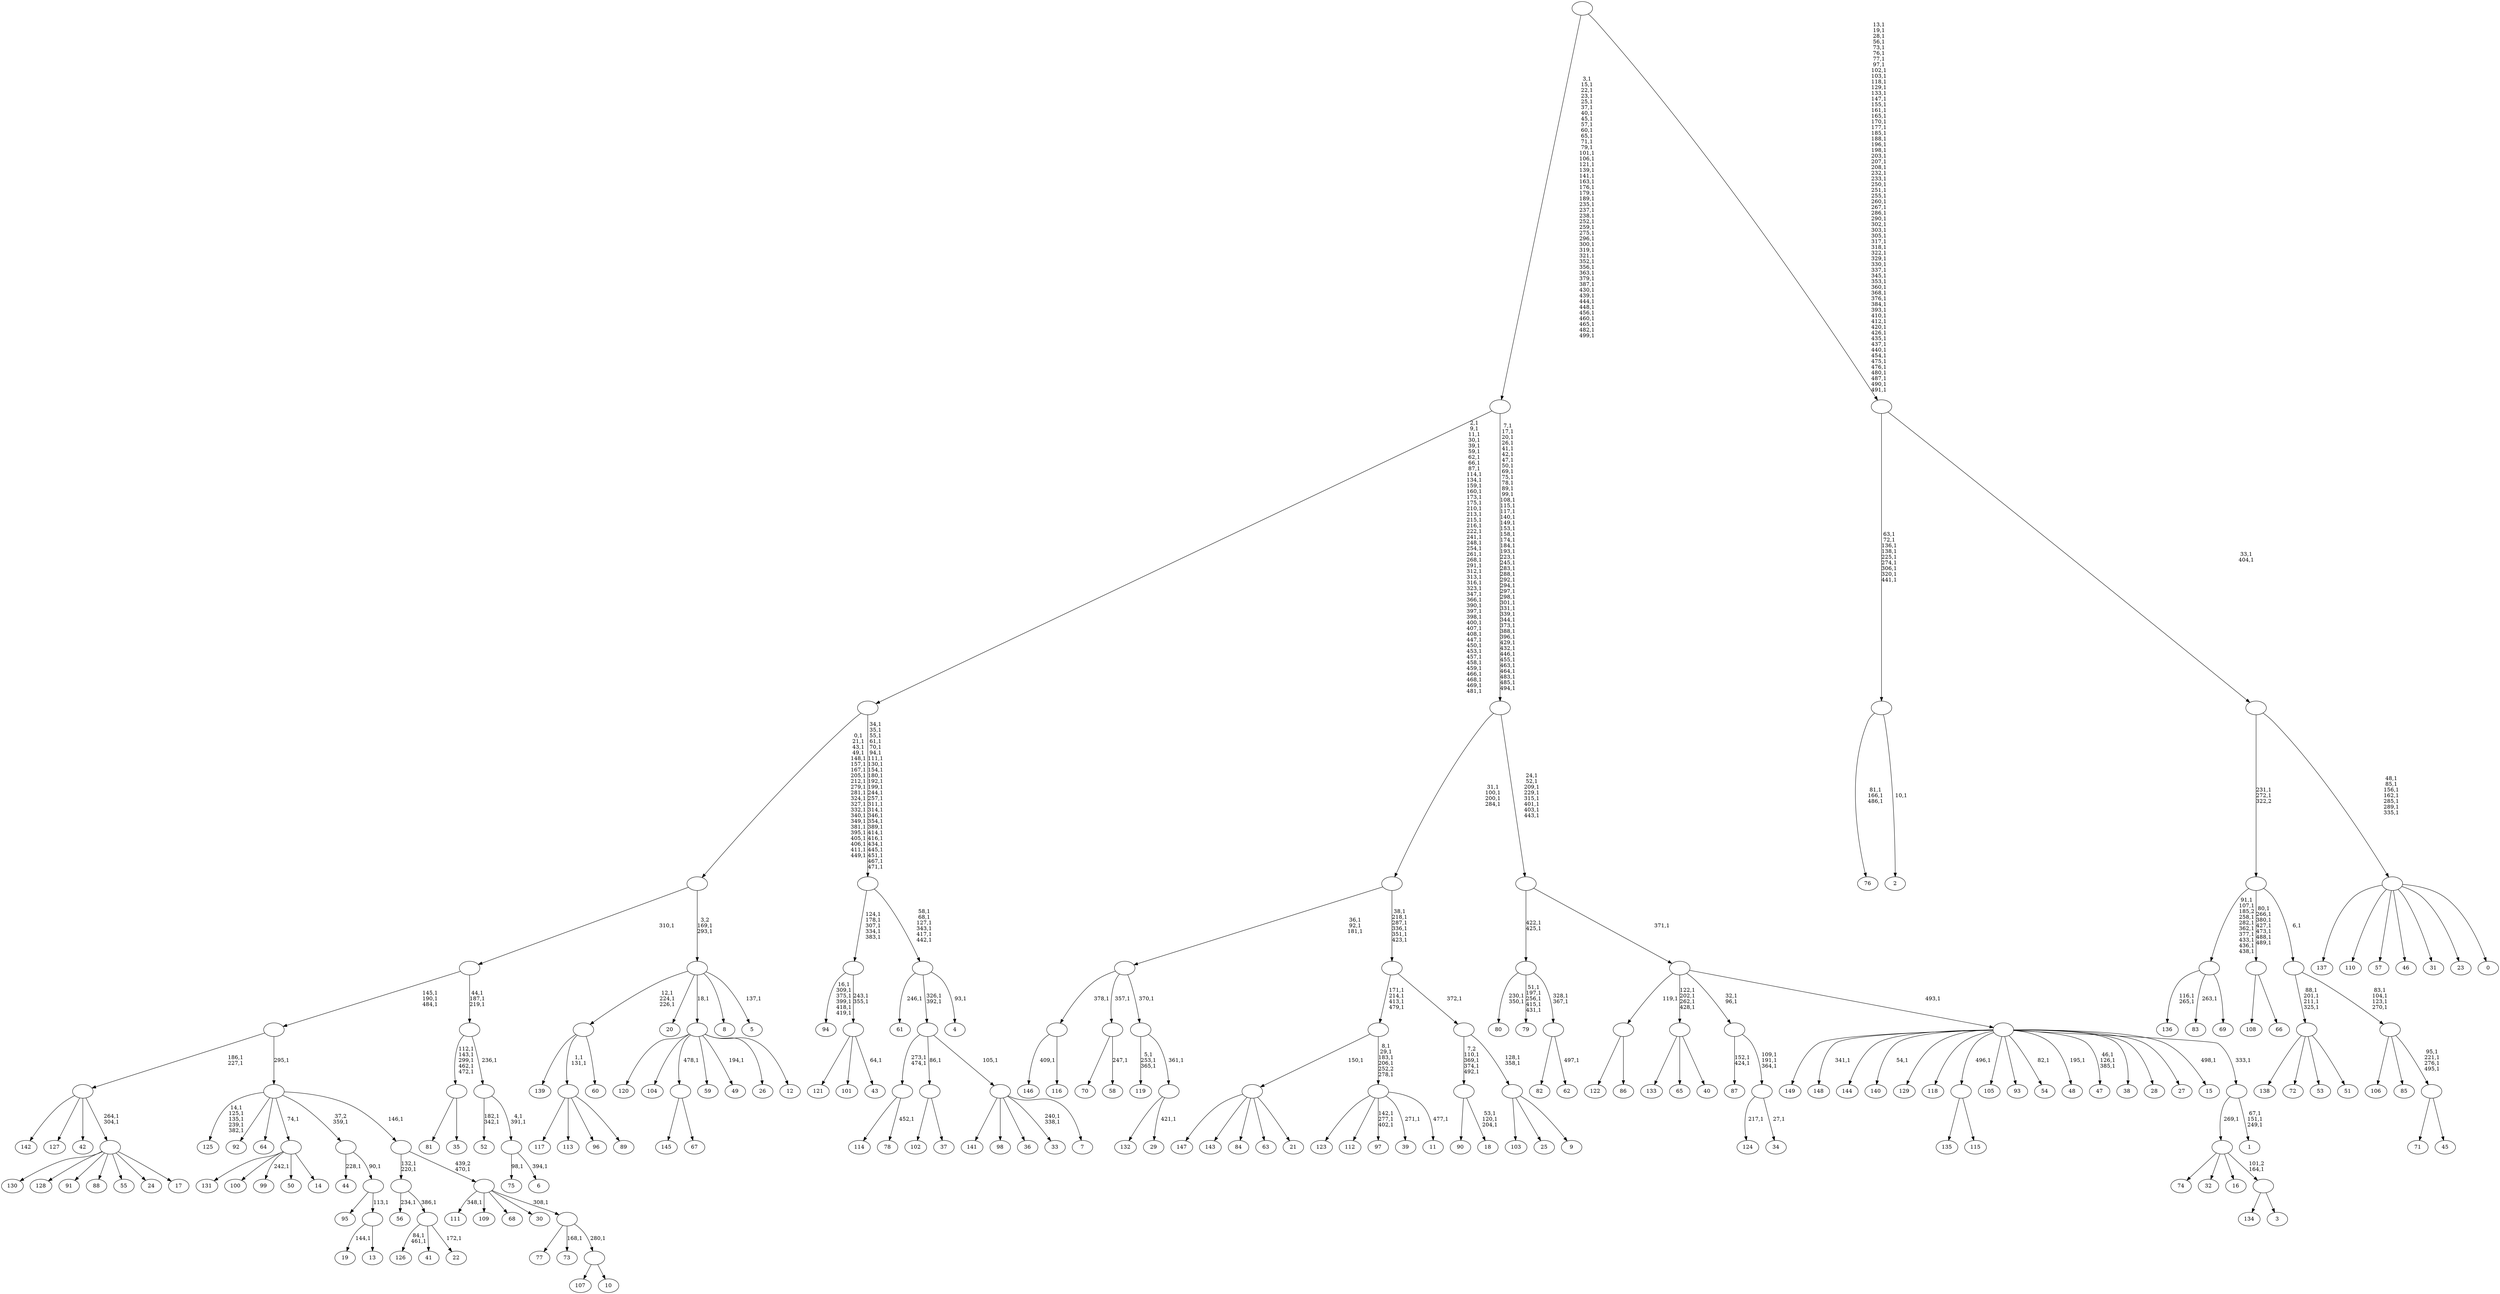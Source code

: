 digraph T {
	650 [label="149"]
	649 [label="148"]
	647 [label="147"]
	646 [label="146"]
	644 [label="145"]
	643 [label="144"]
	642 [label="143"]
	641 [label="142"]
	640 [label="141"]
	639 [label="140"]
	637 [label="139"]
	636 [label="138"]
	635 [label="137"]
	634 [label="136"]
	631 [label="135"]
	630 [label="134"]
	629 [label="133"]
	628 [label="132"]
	627 [label="131"]
	626 [label="130"]
	625 [label="129"]
	624 [label="128"]
	623 [label="127"]
	622 [label="126"]
	619 [label="125"]
	613 [label="124"]
	611 [label="123"]
	610 [label="122"]
	609 [label="121"]
	608 [label="120"]
	607 [label="119"]
	603 [label="118"]
	602 [label="117"]
	601 [label="116"]
	600 [label=""]
	599 [label="115"]
	598 [label=""]
	597 [label="114"]
	596 [label="113"]
	595 [label="112"]
	594 [label="111"]
	592 [label="110"]
	591 [label="109"]
	590 [label="108"]
	589 [label="107"]
	588 [label="106"]
	587 [label="105"]
	586 [label="104"]
	585 [label="103"]
	584 [label="102"]
	583 [label="101"]
	582 [label="100"]
	581 [label="99"]
	579 [label="98"]
	578 [label="97"]
	574 [label="96"]
	573 [label="95"]
	572 [label="94"]
	565 [label="93"]
	564 [label="92"]
	563 [label="91"]
	562 [label="90"]
	561 [label="89"]
	560 [label=""]
	558 [label="88"]
	557 [label="87"]
	554 [label="86"]
	553 [label=""]
	552 [label="85"]
	551 [label="84"]
	550 [label="83"]
	548 [label="82"]
	547 [label="81"]
	546 [label="80"]
	543 [label="79"]
	537 [label="78"]
	535 [label=""]
	533 [label="77"]
	532 [label="76"]
	528 [label="75"]
	526 [label="74"]
	525 [label="73"]
	523 [label="72"]
	522 [label="71"]
	521 [label="70"]
	520 [label="69"]
	519 [label=""]
	510 [label="68"]
	509 [label="67"]
	508 [label=""]
	507 [label="66"]
	506 [label=""]
	499 [label="65"]
	498 [label="64"]
	497 [label="63"]
	496 [label="62"]
	494 [label=""]
	492 [label=""]
	490 [label="61"]
	488 [label="60"]
	487 [label=""]
	484 [label="59"]
	483 [label="58"]
	481 [label=""]
	480 [label="57"]
	479 [label="56"]
	477 [label="55"]
	476 [label="54"]
	474 [label="53"]
	473 [label="52"]
	470 [label="51"]
	469 [label=""]
	465 [label="50"]
	464 [label="49"]
	462 [label="48"]
	460 [label="47"]
	456 [label="46"]
	455 [label="45"]
	454 [label=""]
	450 [label=""]
	446 [label=""]
	445 [label=""]
	443 [label="44"]
	441 [label="43"]
	439 [label=""]
	437 [label=""]
	432 [label="42"]
	431 [label="41"]
	430 [label="40"]
	429 [label=""]
	425 [label="39"]
	423 [label="38"]
	422 [label="37"]
	421 [label=""]
	420 [label="36"]
	419 [label="35"]
	418 [label=""]
	413 [label="34"]
	411 [label=""]
	408 [label=""]
	406 [label="33"]
	403 [label="32"]
	402 [label="31"]
	401 [label="30"]
	400 [label="29"]
	398 [label=""]
	397 [label=""]
	396 [label=""]
	393 [label="28"]
	392 [label="27"]
	391 [label="26"]
	390 [label="25"]
	389 [label="24"]
	388 [label="23"]
	387 [label="22"]
	385 [label=""]
	384 [label=""]
	382 [label="21"]
	381 [label=""]
	380 [label="20"]
	379 [label="19"]
	377 [label="18"]
	373 [label=""]
	369 [label="17"]
	368 [label=""]
	366 [label=""]
	364 [label="16"]
	363 [label="15"]
	361 [label="14"]
	360 [label=""]
	359 [label="13"]
	358 [label=""]
	357 [label=""]
	356 [label=""]
	355 [label="12"]
	354 [label=""]
	353 [label="11"]
	351 [label=""]
	346 [label=""]
	342 [label="10"]
	341 [label=""]
	340 [label=""]
	339 [label=""]
	338 [label=""]
	337 [label=""]
	336 [label=""]
	333 [label="9"]
	332 [label=""]
	330 [label=""]
	329 [label=""]
	323 [label=""]
	319 [label="8"]
	318 [label="7"]
	317 [label=""]
	316 [label=""]
	314 [label="6"]
	312 [label=""]
	310 [label=""]
	309 [label=""]
	306 [label=""]
	305 [label="5"]
	303 [label=""]
	301 [label=""]
	279 [label="4"]
	277 [label=""]
	271 [label=""]
	245 [label=""]
	197 [label="3"]
	196 [label=""]
	195 [label=""]
	194 [label="2"]
	192 [label=""]
	183 [label="1"]
	179 [label=""]
	178 [label=""]
	177 [label=""]
	176 [label=""]
	168 [label=""]
	121 [label=""]
	75 [label="0"]
	74 [label=""]
	67 [label=""]
	65 [label=""]
	0 [label=""]
	600 -> 646 [label="409,1"]
	600 -> 601 [label=""]
	598 -> 631 [label=""]
	598 -> 599 [label=""]
	560 -> 602 [label=""]
	560 -> 596 [label=""]
	560 -> 574 [label=""]
	560 -> 561 [label=""]
	553 -> 610 [label=""]
	553 -> 554 [label=""]
	535 -> 537 [label="452,1"]
	535 -> 597 [label=""]
	519 -> 550 [label="263,1"]
	519 -> 634 [label="116,1\n265,1"]
	519 -> 520 [label=""]
	508 -> 644 [label=""]
	508 -> 509 [label=""]
	506 -> 590 [label=""]
	506 -> 507 [label=""]
	494 -> 496 [label="497,1"]
	494 -> 548 [label=""]
	492 -> 494 [label="328,1\n367,1"]
	492 -> 543 [label="51,1\n197,1\n256,1\n415,1\n431,1"]
	492 -> 546 [label="230,1\n350,1"]
	487 -> 560 [label="1,1\n131,1"]
	487 -> 637 [label=""]
	487 -> 488 [label=""]
	481 -> 483 [label="247,1"]
	481 -> 521 [label=""]
	469 -> 636 [label=""]
	469 -> 523 [label=""]
	469 -> 474 [label=""]
	469 -> 470 [label=""]
	454 -> 522 [label=""]
	454 -> 455 [label=""]
	450 -> 454 [label="95,1\n221,1\n276,1\n495,1"]
	450 -> 588 [label=""]
	450 -> 552 [label=""]
	446 -> 450 [label="83,1\n104,1\n123,1\n270,1"]
	446 -> 469 [label="88,1\n201,1\n211,1\n325,1"]
	445 -> 506 [label="80,1\n266,1\n380,1\n427,1\n473,1\n488,1\n489,1"]
	445 -> 519 [label="91,1\n107,1\n185,2\n258,1\n282,1\n362,1\n377,1\n433,1\n436,1\n438,1"]
	445 -> 446 [label="6,1"]
	439 -> 441 [label="64,1"]
	439 -> 609 [label=""]
	439 -> 583 [label=""]
	437 -> 439 [label="243,1\n355,1"]
	437 -> 572 [label="16,1\n309,1\n375,1\n399,1\n418,1\n419,1"]
	429 -> 629 [label=""]
	429 -> 499 [label=""]
	429 -> 430 [label=""]
	421 -> 584 [label=""]
	421 -> 422 [label=""]
	418 -> 547 [label=""]
	418 -> 419 [label=""]
	411 -> 413 [label="27,1"]
	411 -> 613 [label="217,1"]
	408 -> 411 [label="109,1\n191,1\n364,1"]
	408 -> 557 [label="152,1\n424,1"]
	398 -> 400 [label="421,1"]
	398 -> 628 [label=""]
	397 -> 607 [label="5,1\n253,1\n365,1"]
	397 -> 398 [label="361,1"]
	396 -> 600 [label="378,1"]
	396 -> 481 [label="357,1"]
	396 -> 397 [label="370,1"]
	385 -> 387 [label="172,1"]
	385 -> 622 [label="84,1\n461,1"]
	385 -> 431 [label=""]
	384 -> 479 [label="234,1"]
	384 -> 385 [label="386,1"]
	381 -> 647 [label=""]
	381 -> 642 [label=""]
	381 -> 551 [label=""]
	381 -> 497 [label=""]
	381 -> 382 [label=""]
	373 -> 377 [label="53,1\n120,1\n204,1"]
	373 -> 562 [label=""]
	368 -> 626 [label=""]
	368 -> 624 [label=""]
	368 -> 563 [label=""]
	368 -> 558 [label=""]
	368 -> 477 [label=""]
	368 -> 389 [label=""]
	368 -> 369 [label=""]
	366 -> 368 [label="264,1\n304,1"]
	366 -> 641 [label=""]
	366 -> 623 [label=""]
	366 -> 432 [label=""]
	360 -> 581 [label="242,1"]
	360 -> 627 [label=""]
	360 -> 582 [label=""]
	360 -> 465 [label=""]
	360 -> 361 [label=""]
	358 -> 379 [label="144,1"]
	358 -> 359 [label=""]
	357 -> 573 [label=""]
	357 -> 358 [label="113,1"]
	356 -> 443 [label="228,1"]
	356 -> 357 [label="90,1"]
	354 -> 464 [label="194,1"]
	354 -> 608 [label=""]
	354 -> 586 [label=""]
	354 -> 508 [label="478,1"]
	354 -> 484 [label=""]
	354 -> 391 [label=""]
	354 -> 355 [label=""]
	351 -> 353 [label="477,1"]
	351 -> 425 [label="271,1"]
	351 -> 578 [label="142,1\n277,1\n402,1"]
	351 -> 611 [label=""]
	351 -> 595 [label=""]
	346 -> 351 [label="8,1\n29,1\n183,1\n206,1\n252,2\n278,1"]
	346 -> 381 [label="150,1"]
	341 -> 589 [label=""]
	341 -> 342 [label=""]
	340 -> 525 [label="168,1"]
	340 -> 533 [label=""]
	340 -> 341 [label="280,1"]
	339 -> 594 [label="348,1"]
	339 -> 591 [label=""]
	339 -> 510 [label=""]
	339 -> 401 [label=""]
	339 -> 340 [label="308,1"]
	338 -> 384 [label="132,1\n220,1"]
	338 -> 339 [label="439,2\n470,1"]
	337 -> 619 [label="14,1\n125,1\n135,1\n239,1\n382,1"]
	337 -> 564 [label=""]
	337 -> 498 [label=""]
	337 -> 360 [label="74,1"]
	337 -> 356 [label="37,2\n359,1"]
	337 -> 338 [label="146,1"]
	336 -> 366 [label="186,1\n227,1"]
	336 -> 337 [label="295,1"]
	332 -> 585 [label=""]
	332 -> 390 [label=""]
	332 -> 333 [label=""]
	330 -> 332 [label="128,1\n358,1"]
	330 -> 373 [label="7,2\n110,1\n369,1\n374,1\n492,1"]
	329 -> 346 [label="171,1\n214,1\n413,1\n479,1"]
	329 -> 330 [label="372,1"]
	323 -> 329 [label="38,1\n218,1\n287,1\n336,1\n351,1\n423,1"]
	323 -> 396 [label="36,1\n92,1\n181,1"]
	317 -> 406 [label="240,1\n338,1"]
	317 -> 640 [label=""]
	317 -> 579 [label=""]
	317 -> 420 [label=""]
	317 -> 318 [label=""]
	316 -> 535 [label="273,1\n474,1"]
	316 -> 421 [label="86,1"]
	316 -> 317 [label="105,1"]
	312 -> 314 [label="394,1"]
	312 -> 528 [label="98,1"]
	310 -> 312 [label="4,1\n391,1"]
	310 -> 473 [label="182,1\n342,1"]
	309 -> 418 [label="112,1\n143,1\n299,1\n462,1\n472,1"]
	309 -> 310 [label="236,1"]
	306 -> 309 [label="44,1\n187,1\n219,1"]
	306 -> 336 [label="145,1\n190,1\n484,1"]
	303 -> 305 [label="137,1"]
	303 -> 487 [label="12,1\n224,1\n226,1"]
	303 -> 380 [label=""]
	303 -> 354 [label="18,1"]
	303 -> 319 [label=""]
	301 -> 303 [label="3,2\n169,1\n293,1"]
	301 -> 306 [label="310,1"]
	277 -> 279 [label="93,1"]
	277 -> 316 [label="326,1\n392,1"]
	277 -> 490 [label="246,1"]
	271 -> 277 [label="58,1\n68,1\n127,1\n343,1\n417,1\n442,1"]
	271 -> 437 [label="124,1\n178,1\n307,1\n334,1\n383,1"]
	245 -> 271 [label="34,1\n35,1\n55,1\n61,1\n70,1\n94,1\n111,1\n130,1\n154,1\n180,1\n192,1\n199,1\n244,1\n257,1\n311,1\n314,1\n346,1\n354,1\n389,1\n414,1\n416,1\n434,1\n445,1\n451,1\n467,1\n471,1"]
	245 -> 301 [label="0,1\n21,1\n43,1\n49,1\n148,1\n157,1\n167,1\n205,1\n212,1\n279,1\n281,1\n324,1\n327,1\n332,1\n340,1\n349,1\n381,1\n395,1\n405,1\n406,1\n411,1\n449,1"]
	196 -> 630 [label=""]
	196 -> 197 [label=""]
	195 -> 526 [label=""]
	195 -> 403 [label=""]
	195 -> 364 [label=""]
	195 -> 196 [label="101,2\n164,1"]
	192 -> 194 [label="10,1"]
	192 -> 532 [label="81,1\n166,1\n486,1"]
	179 -> 183 [label="67,1\n151,1\n249,1"]
	179 -> 195 [label="269,1"]
	178 -> 363 [label="498,1"]
	178 -> 460 [label="46,1\n126,1\n385,1"]
	178 -> 462 [label="195,1"]
	178 -> 476 [label="82,1"]
	178 -> 639 [label="54,1"]
	178 -> 649 [label="341,1"]
	178 -> 650 [label=""]
	178 -> 643 [label=""]
	178 -> 625 [label=""]
	178 -> 603 [label=""]
	178 -> 598 [label="496,1"]
	178 -> 587 [label=""]
	178 -> 565 [label=""]
	178 -> 423 [label=""]
	178 -> 393 [label=""]
	178 -> 392 [label=""]
	178 -> 179 [label="333,1"]
	177 -> 408 [label="32,1\n96,1"]
	177 -> 429 [label="122,1\n202,1\n262,1\n428,1"]
	177 -> 553 [label="119,1"]
	177 -> 178 [label="493,1"]
	176 -> 492 [label="422,1\n425,1"]
	176 -> 177 [label="371,1"]
	168 -> 176 [label="24,1\n52,1\n209,1\n229,1\n315,1\n401,1\n403,1\n443,1"]
	168 -> 323 [label="31,1\n100,1\n200,1\n284,1"]
	121 -> 168 [label="7,1\n17,1\n20,1\n26,1\n41,1\n42,1\n47,1\n50,1\n69,1\n75,1\n78,1\n89,1\n99,1\n108,1\n115,1\n117,1\n140,1\n149,1\n153,1\n158,1\n174,1\n184,1\n193,1\n223,1\n245,1\n283,1\n288,1\n292,1\n294,1\n297,1\n298,1\n301,1\n331,1\n339,1\n344,1\n373,1\n388,1\n396,1\n429,1\n432,1\n446,1\n455,1\n463,1\n464,1\n483,1\n485,1\n494,1"]
	121 -> 245 [label="2,1\n9,1\n11,1\n30,1\n39,1\n59,1\n62,1\n66,1\n87,1\n114,1\n134,1\n159,1\n160,1\n173,1\n175,1\n210,1\n213,1\n215,1\n216,1\n222,1\n241,1\n248,1\n254,1\n261,1\n268,1\n291,1\n312,1\n313,1\n316,1\n323,1\n347,1\n366,1\n390,1\n397,1\n398,1\n400,1\n407,1\n408,1\n447,1\n450,1\n453,1\n457,1\n458,1\n459,1\n466,1\n468,1\n469,1\n481,1"]
	74 -> 635 [label=""]
	74 -> 592 [label=""]
	74 -> 480 [label=""]
	74 -> 456 [label=""]
	74 -> 402 [label=""]
	74 -> 388 [label=""]
	74 -> 75 [label=""]
	67 -> 74 [label="48,1\n85,1\n156,1\n162,1\n285,1\n289,1\n335,1"]
	67 -> 445 [label="231,1\n272,1\n322,2"]
	65 -> 67 [label="33,1\n404,1"]
	65 -> 192 [label="63,1\n72,1\n136,1\n138,1\n225,1\n274,1\n306,1\n320,1\n441,1"]
	0 -> 65 [label="13,1\n19,1\n28,1\n56,1\n73,1\n76,1\n77,1\n97,1\n102,1\n103,1\n118,1\n129,1\n133,1\n147,1\n155,1\n161,1\n165,1\n170,1\n177,1\n185,1\n188,1\n196,1\n198,1\n203,1\n207,1\n208,1\n232,1\n233,1\n250,1\n251,1\n255,1\n260,1\n267,1\n286,1\n290,1\n302,1\n303,1\n305,1\n317,1\n318,1\n322,1\n329,1\n330,1\n337,1\n345,1\n353,1\n360,1\n368,1\n376,1\n384,1\n393,1\n410,1\n412,1\n420,1\n426,1\n435,1\n437,1\n440,1\n454,1\n475,1\n476,1\n480,1\n487,1\n490,1\n491,1"]
	0 -> 121 [label="3,1\n15,1\n22,1\n23,1\n25,1\n37,1\n40,1\n45,1\n57,1\n60,1\n65,1\n71,1\n79,1\n101,1\n106,1\n121,1\n139,1\n141,1\n163,1\n176,1\n179,1\n189,1\n235,1\n237,1\n238,1\n252,1\n259,1\n275,1\n296,1\n300,1\n319,1\n321,1\n352,1\n356,1\n363,1\n379,1\n387,1\n430,1\n439,1\n444,1\n448,1\n456,1\n460,1\n465,1\n482,1\n499,1"]
}
